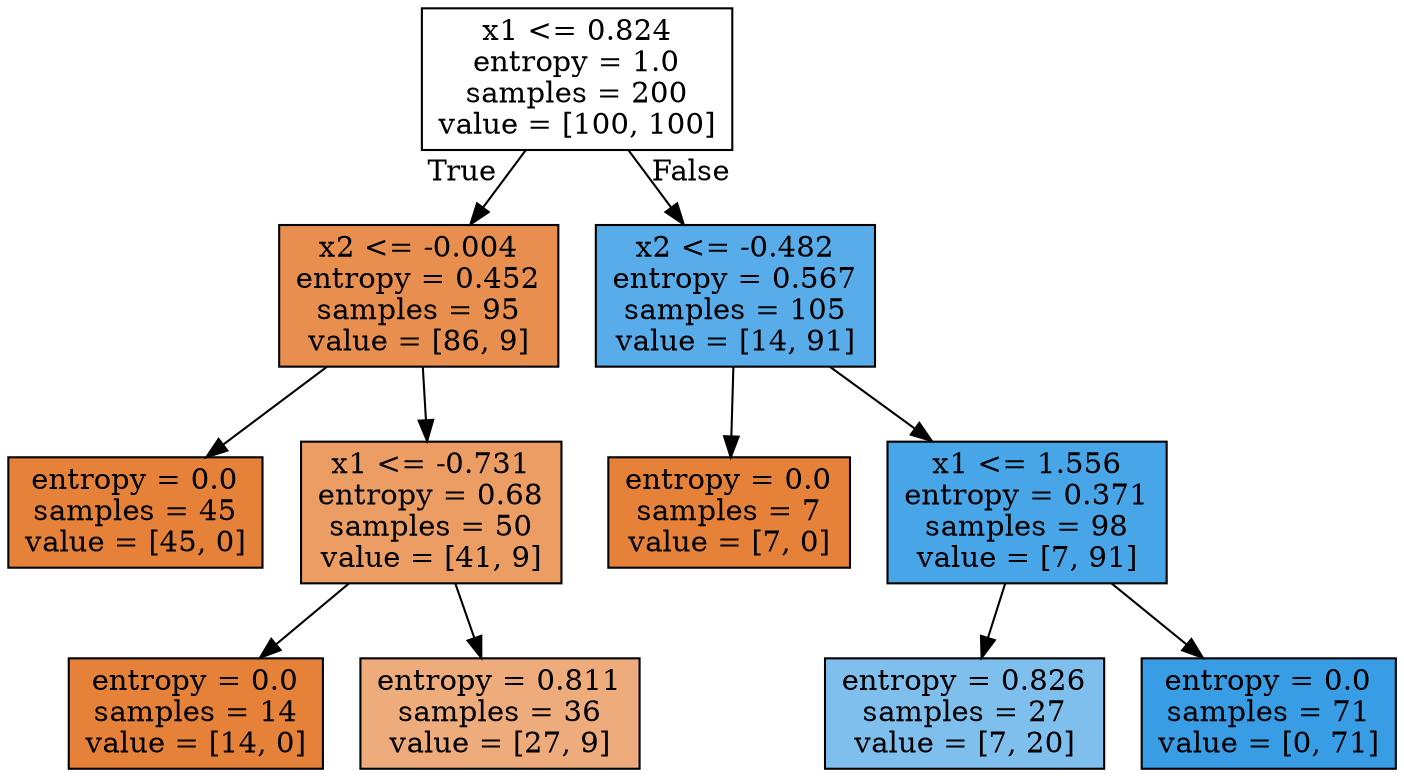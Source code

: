 digraph Tree {
node [shape=box, style="filled", color="black"] ;
0 [label="x1 <= 0.824\nentropy = 1.0\nsamples = 200\nvalue = [100, 100]", fillcolor="#ffffff"] ;
1 [label="x2 <= -0.004\nentropy = 0.452\nsamples = 95\nvalue = [86, 9]", fillcolor="#e88e4e"] ;
0 -> 1 [labeldistance=2.5, labelangle=45, headlabel="True"] ;
2 [label="entropy = 0.0\nsamples = 45\nvalue = [45, 0]", fillcolor="#e58139"] ;
1 -> 2 ;
3 [label="x1 <= -0.731\nentropy = 0.68\nsamples = 50\nvalue = [41, 9]", fillcolor="#eb9d64"] ;
1 -> 3 ;
4 [label="entropy = 0.0\nsamples = 14\nvalue = [14, 0]", fillcolor="#e58139"] ;
3 -> 4 ;
5 [label="entropy = 0.811\nsamples = 36\nvalue = [27, 9]", fillcolor="#eeab7b"] ;
3 -> 5 ;
6 [label="x2 <= -0.482\nentropy = 0.567\nsamples = 105\nvalue = [14, 91]", fillcolor="#57ace9"] ;
0 -> 6 [labeldistance=2.5, labelangle=-45, headlabel="False"] ;
7 [label="entropy = 0.0\nsamples = 7\nvalue = [7, 0]", fillcolor="#e58139"] ;
6 -> 7 ;
8 [label="x1 <= 1.556\nentropy = 0.371\nsamples = 98\nvalue = [7, 91]", fillcolor="#48a5e7"] ;
6 -> 8 ;
9 [label="entropy = 0.826\nsamples = 27\nvalue = [7, 20]", fillcolor="#7ebfee"] ;
8 -> 9 ;
10 [label="entropy = 0.0\nsamples = 71\nvalue = [0, 71]", fillcolor="#399de5"] ;
8 -> 10 ;
}